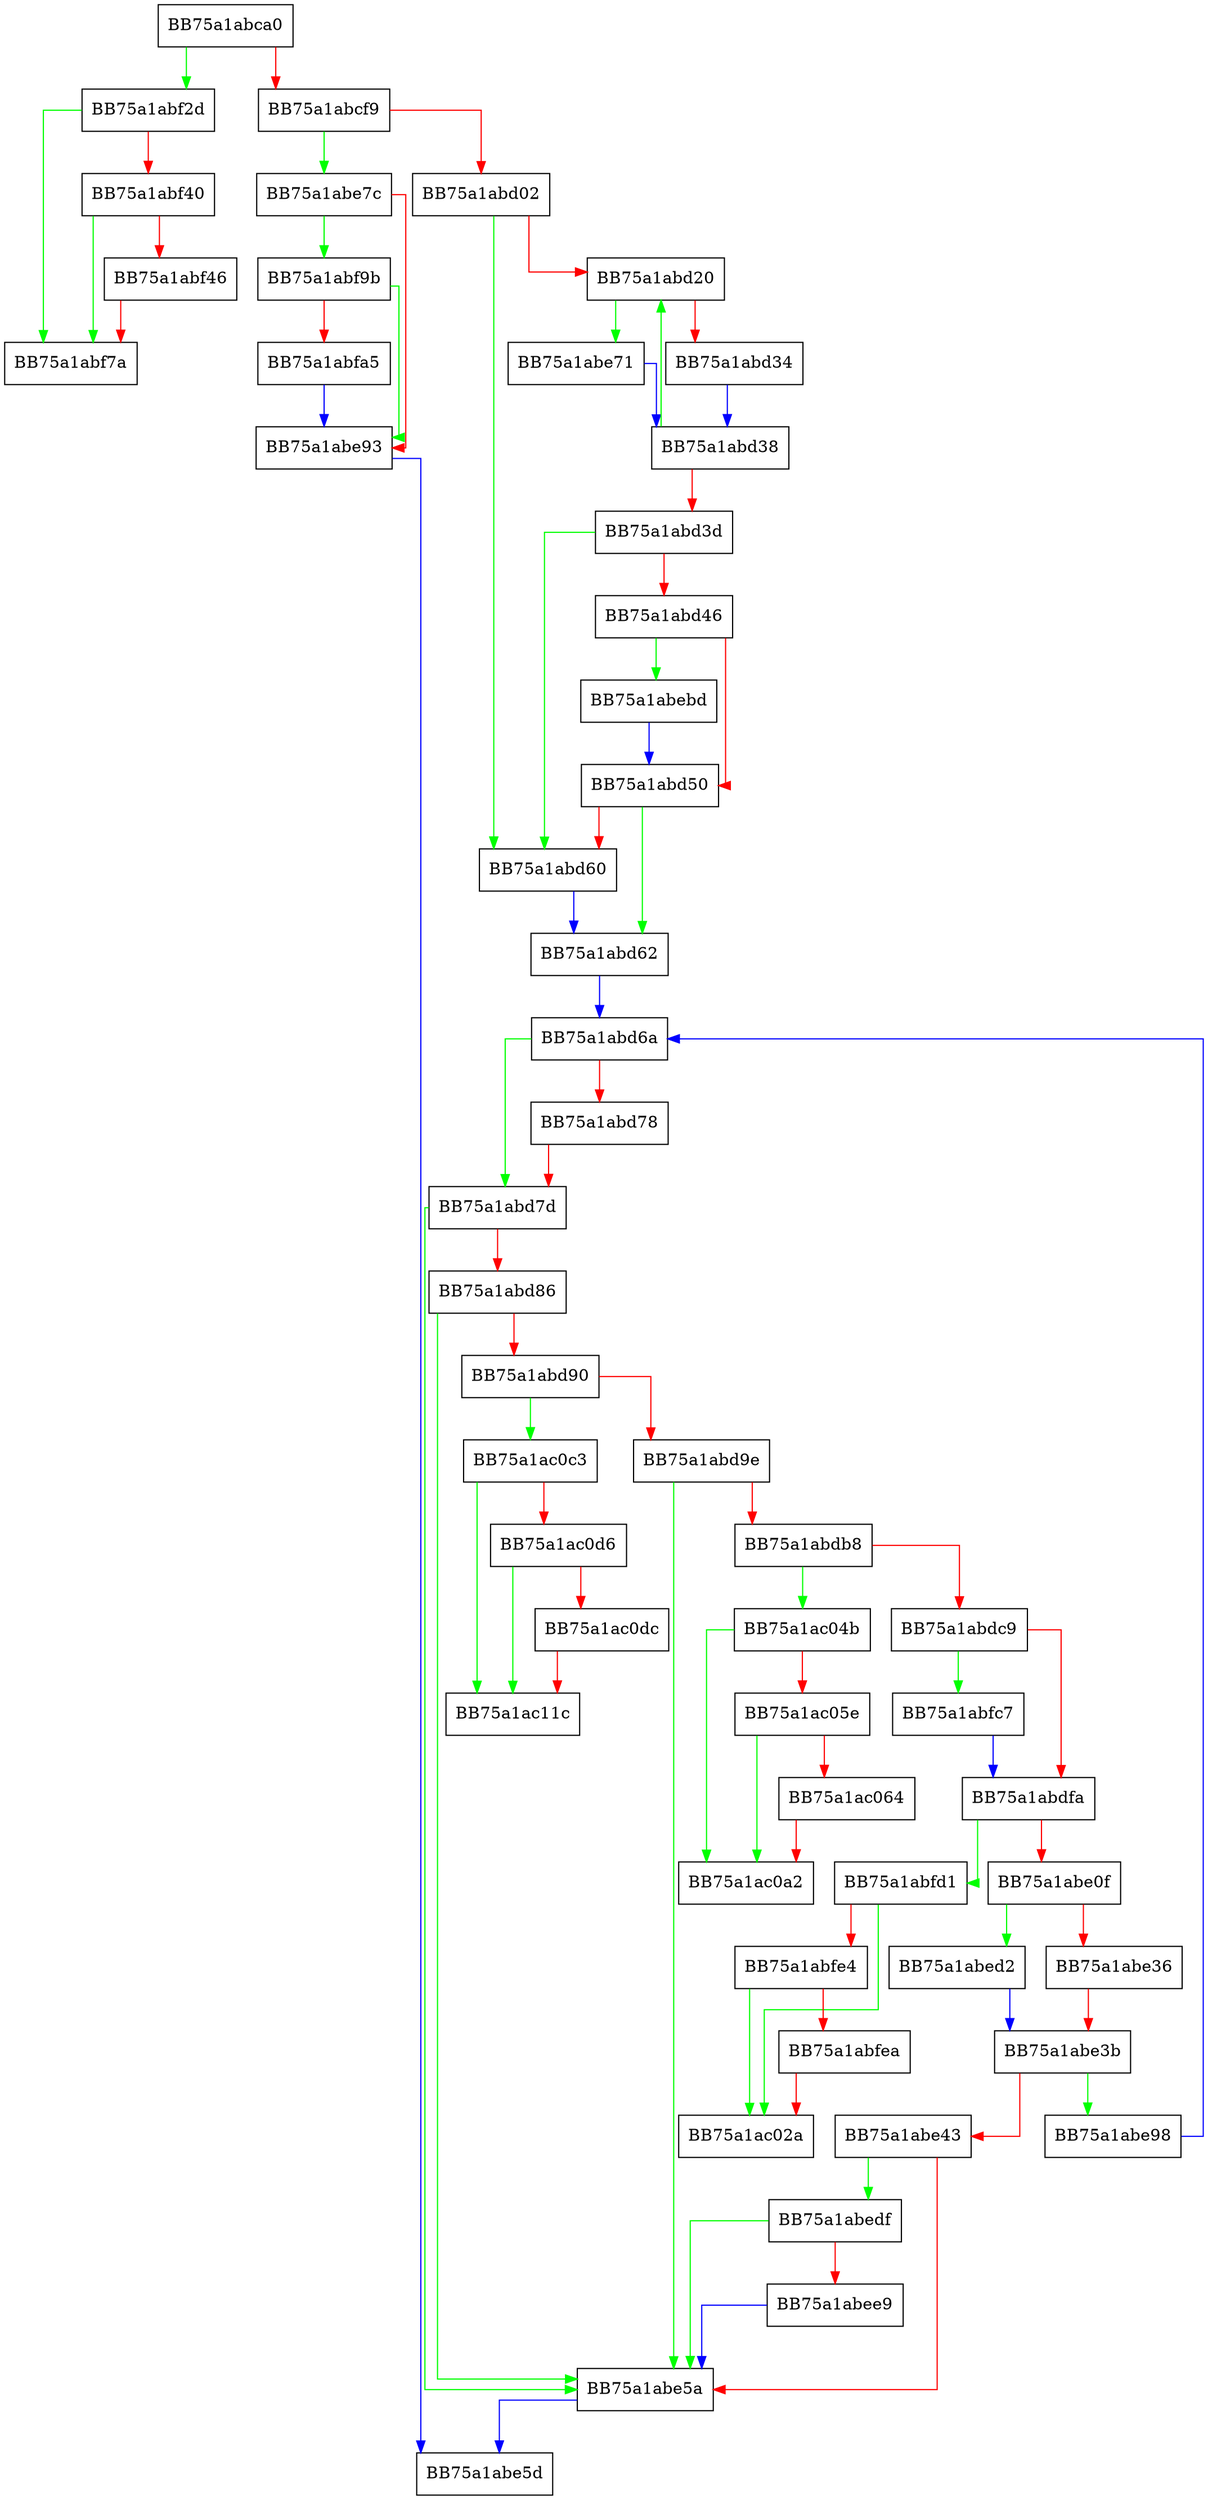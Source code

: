 digraph ReadMemory {
  node [shape="box"];
  graph [splines=ortho];
  BB75a1abca0 -> BB75a1abf2d [color="green"];
  BB75a1abca0 -> BB75a1abcf9 [color="red"];
  BB75a1abcf9 -> BB75a1abe7c [color="green"];
  BB75a1abcf9 -> BB75a1abd02 [color="red"];
  BB75a1abd02 -> BB75a1abd60 [color="green"];
  BB75a1abd02 -> BB75a1abd20 [color="red"];
  BB75a1abd20 -> BB75a1abe71 [color="green"];
  BB75a1abd20 -> BB75a1abd34 [color="red"];
  BB75a1abd34 -> BB75a1abd38 [color="blue"];
  BB75a1abd38 -> BB75a1abd20 [color="green"];
  BB75a1abd38 -> BB75a1abd3d [color="red"];
  BB75a1abd3d -> BB75a1abd60 [color="green"];
  BB75a1abd3d -> BB75a1abd46 [color="red"];
  BB75a1abd46 -> BB75a1abebd [color="green"];
  BB75a1abd46 -> BB75a1abd50 [color="red"];
  BB75a1abd50 -> BB75a1abd62 [color="green"];
  BB75a1abd50 -> BB75a1abd60 [color="red"];
  BB75a1abd60 -> BB75a1abd62 [color="blue"];
  BB75a1abd62 -> BB75a1abd6a [color="blue"];
  BB75a1abd6a -> BB75a1abd7d [color="green"];
  BB75a1abd6a -> BB75a1abd78 [color="red"];
  BB75a1abd78 -> BB75a1abd7d [color="red"];
  BB75a1abd7d -> BB75a1abe5a [color="green"];
  BB75a1abd7d -> BB75a1abd86 [color="red"];
  BB75a1abd86 -> BB75a1abe5a [color="green"];
  BB75a1abd86 -> BB75a1abd90 [color="red"];
  BB75a1abd90 -> BB75a1ac0c3 [color="green"];
  BB75a1abd90 -> BB75a1abd9e [color="red"];
  BB75a1abd9e -> BB75a1abe5a [color="green"];
  BB75a1abd9e -> BB75a1abdb8 [color="red"];
  BB75a1abdb8 -> BB75a1ac04b [color="green"];
  BB75a1abdb8 -> BB75a1abdc9 [color="red"];
  BB75a1abdc9 -> BB75a1abfc7 [color="green"];
  BB75a1abdc9 -> BB75a1abdfa [color="red"];
  BB75a1abdfa -> BB75a1abfd1 [color="green"];
  BB75a1abdfa -> BB75a1abe0f [color="red"];
  BB75a1abe0f -> BB75a1abed2 [color="green"];
  BB75a1abe0f -> BB75a1abe36 [color="red"];
  BB75a1abe36 -> BB75a1abe3b [color="red"];
  BB75a1abe3b -> BB75a1abe98 [color="green"];
  BB75a1abe3b -> BB75a1abe43 [color="red"];
  BB75a1abe43 -> BB75a1abedf [color="green"];
  BB75a1abe43 -> BB75a1abe5a [color="red"];
  BB75a1abe5a -> BB75a1abe5d [color="blue"];
  BB75a1abe71 -> BB75a1abd38 [color="blue"];
  BB75a1abe7c -> BB75a1abf9b [color="green"];
  BB75a1abe7c -> BB75a1abe93 [color="red"];
  BB75a1abe93 -> BB75a1abe5d [color="blue"];
  BB75a1abe98 -> BB75a1abd6a [color="blue"];
  BB75a1abebd -> BB75a1abd50 [color="blue"];
  BB75a1abed2 -> BB75a1abe3b [color="blue"];
  BB75a1abedf -> BB75a1abe5a [color="green"];
  BB75a1abedf -> BB75a1abee9 [color="red"];
  BB75a1abee9 -> BB75a1abe5a [color="blue"];
  BB75a1abf2d -> BB75a1abf7a [color="green"];
  BB75a1abf2d -> BB75a1abf40 [color="red"];
  BB75a1abf40 -> BB75a1abf7a [color="green"];
  BB75a1abf40 -> BB75a1abf46 [color="red"];
  BB75a1abf46 -> BB75a1abf7a [color="red"];
  BB75a1abf9b -> BB75a1abe93 [color="green"];
  BB75a1abf9b -> BB75a1abfa5 [color="red"];
  BB75a1abfa5 -> BB75a1abe93 [color="blue"];
  BB75a1abfc7 -> BB75a1abdfa [color="blue"];
  BB75a1abfd1 -> BB75a1ac02a [color="green"];
  BB75a1abfd1 -> BB75a1abfe4 [color="red"];
  BB75a1abfe4 -> BB75a1ac02a [color="green"];
  BB75a1abfe4 -> BB75a1abfea [color="red"];
  BB75a1abfea -> BB75a1ac02a [color="red"];
  BB75a1ac04b -> BB75a1ac0a2 [color="green"];
  BB75a1ac04b -> BB75a1ac05e [color="red"];
  BB75a1ac05e -> BB75a1ac0a2 [color="green"];
  BB75a1ac05e -> BB75a1ac064 [color="red"];
  BB75a1ac064 -> BB75a1ac0a2 [color="red"];
  BB75a1ac0c3 -> BB75a1ac11c [color="green"];
  BB75a1ac0c3 -> BB75a1ac0d6 [color="red"];
  BB75a1ac0d6 -> BB75a1ac11c [color="green"];
  BB75a1ac0d6 -> BB75a1ac0dc [color="red"];
  BB75a1ac0dc -> BB75a1ac11c [color="red"];
}